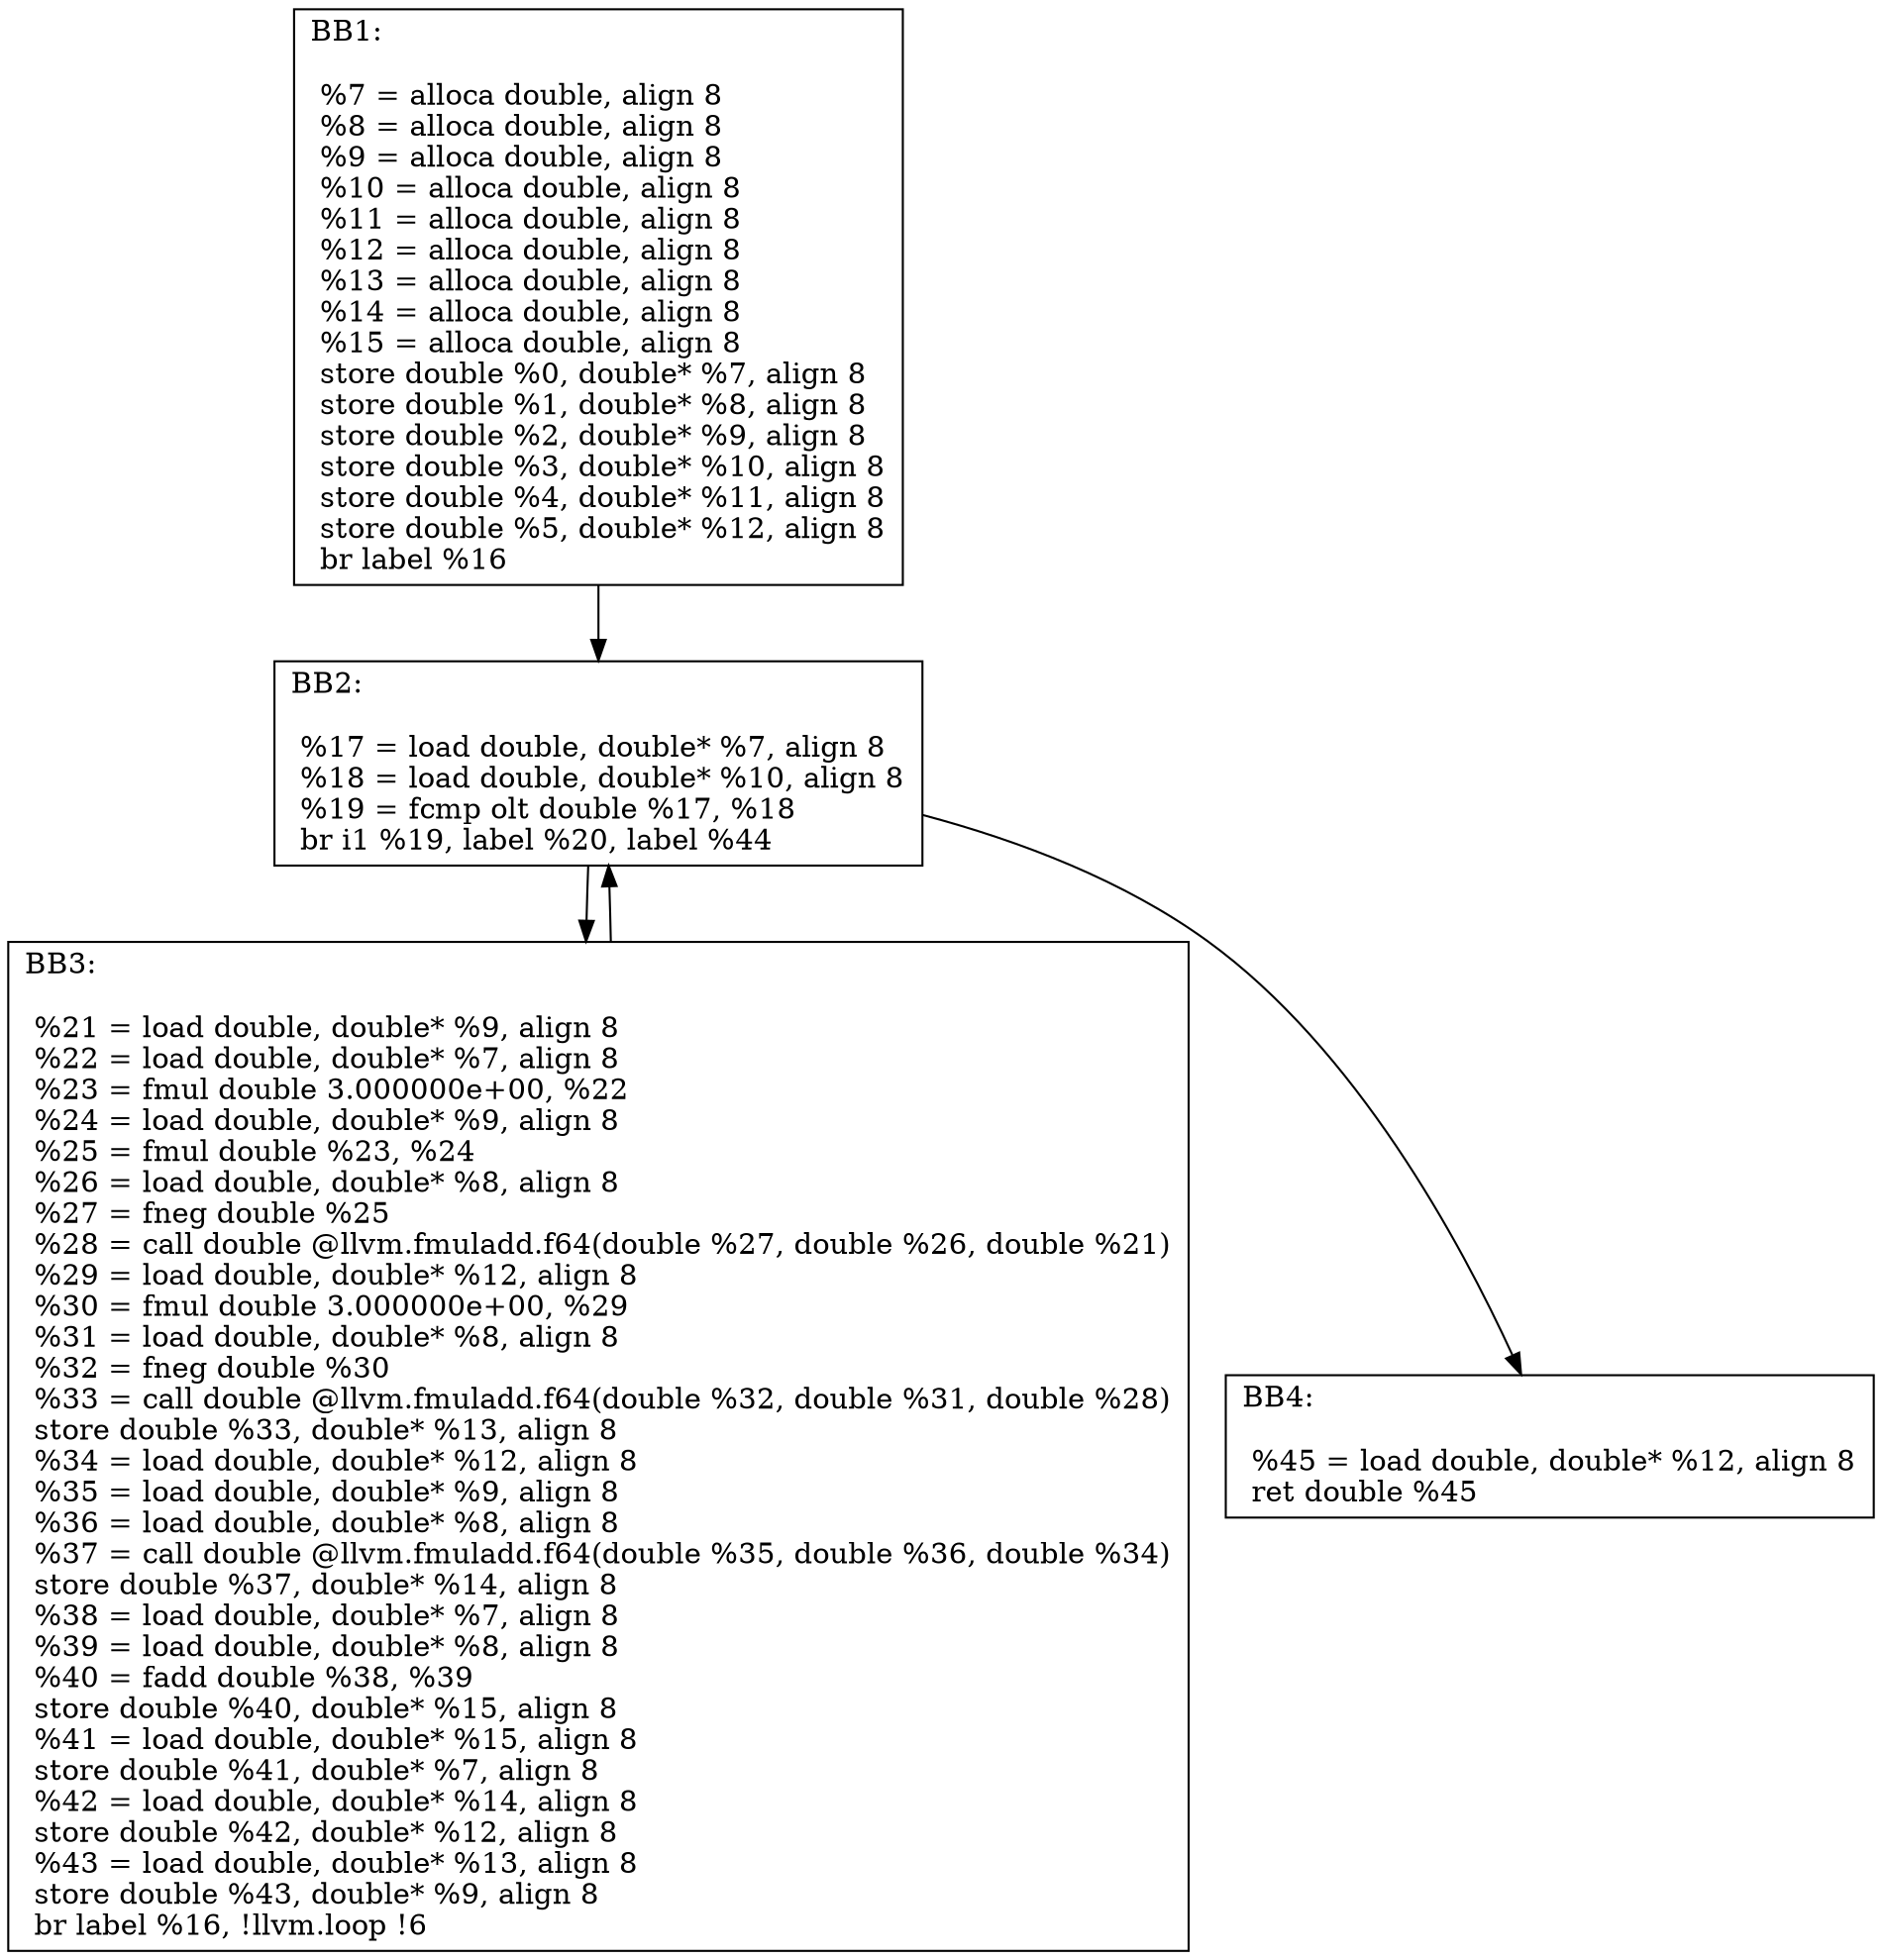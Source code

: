 digraph "CFG for'_Z6diffeqdddddd' function" {
	BB1 [shape=record, label="{BB1:\l\l  %7 = alloca double, align 8\l
  %8 = alloca double, align 8\l
  %9 = alloca double, align 8\l
  %10 = alloca double, align 8\l
  %11 = alloca double, align 8\l
  %12 = alloca double, align 8\l
  %13 = alloca double, align 8\l
  %14 = alloca double, align 8\l
  %15 = alloca double, align 8\l
  store double %0, double* %7, align 8\l
  store double %1, double* %8, align 8\l
  store double %2, double* %9, align 8\l
  store double %3, double* %10, align 8\l
  store double %4, double* %11, align 8\l
  store double %5, double* %12, align 8\l
  br label %16\l
}"];
	BB1-> BB2;
	BB2 [shape=record, label="{BB2:\l\l  %17 = load double, double* %7, align 8\l
  %18 = load double, double* %10, align 8\l
  %19 = fcmp olt double %17, %18\l
  br i1 %19, label %20, label %44\l
}"];
	BB2-> BB3;
	BB2-> BB4;
	BB3 [shape=record, label="{BB3:\l\l  %21 = load double, double* %9, align 8\l
  %22 = load double, double* %7, align 8\l
  %23 = fmul double 3.000000e+00, %22\l
  %24 = load double, double* %9, align 8\l
  %25 = fmul double %23, %24\l
  %26 = load double, double* %8, align 8\l
  %27 = fneg double %25\l
  %28 = call double @llvm.fmuladd.f64(double %27, double %26, double %21)\l
  %29 = load double, double* %12, align 8\l
  %30 = fmul double 3.000000e+00, %29\l
  %31 = load double, double* %8, align 8\l
  %32 = fneg double %30\l
  %33 = call double @llvm.fmuladd.f64(double %32, double %31, double %28)\l
  store double %33, double* %13, align 8\l
  %34 = load double, double* %12, align 8\l
  %35 = load double, double* %9, align 8\l
  %36 = load double, double* %8, align 8\l
  %37 = call double @llvm.fmuladd.f64(double %35, double %36, double %34)\l
  store double %37, double* %14, align 8\l
  %38 = load double, double* %7, align 8\l
  %39 = load double, double* %8, align 8\l
  %40 = fadd double %38, %39\l
  store double %40, double* %15, align 8\l
  %41 = load double, double* %15, align 8\l
  store double %41, double* %7, align 8\l
  %42 = load double, double* %14, align 8\l
  store double %42, double* %12, align 8\l
  %43 = load double, double* %13, align 8\l
  store double %43, double* %9, align 8\l
  br label %16, !llvm.loop !6\l
}"];
	BB3-> BB2;
	BB4 [shape=record, label="{BB4:\l\l  %45 = load double, double* %12, align 8\l
  ret double %45\l
}"];
}
